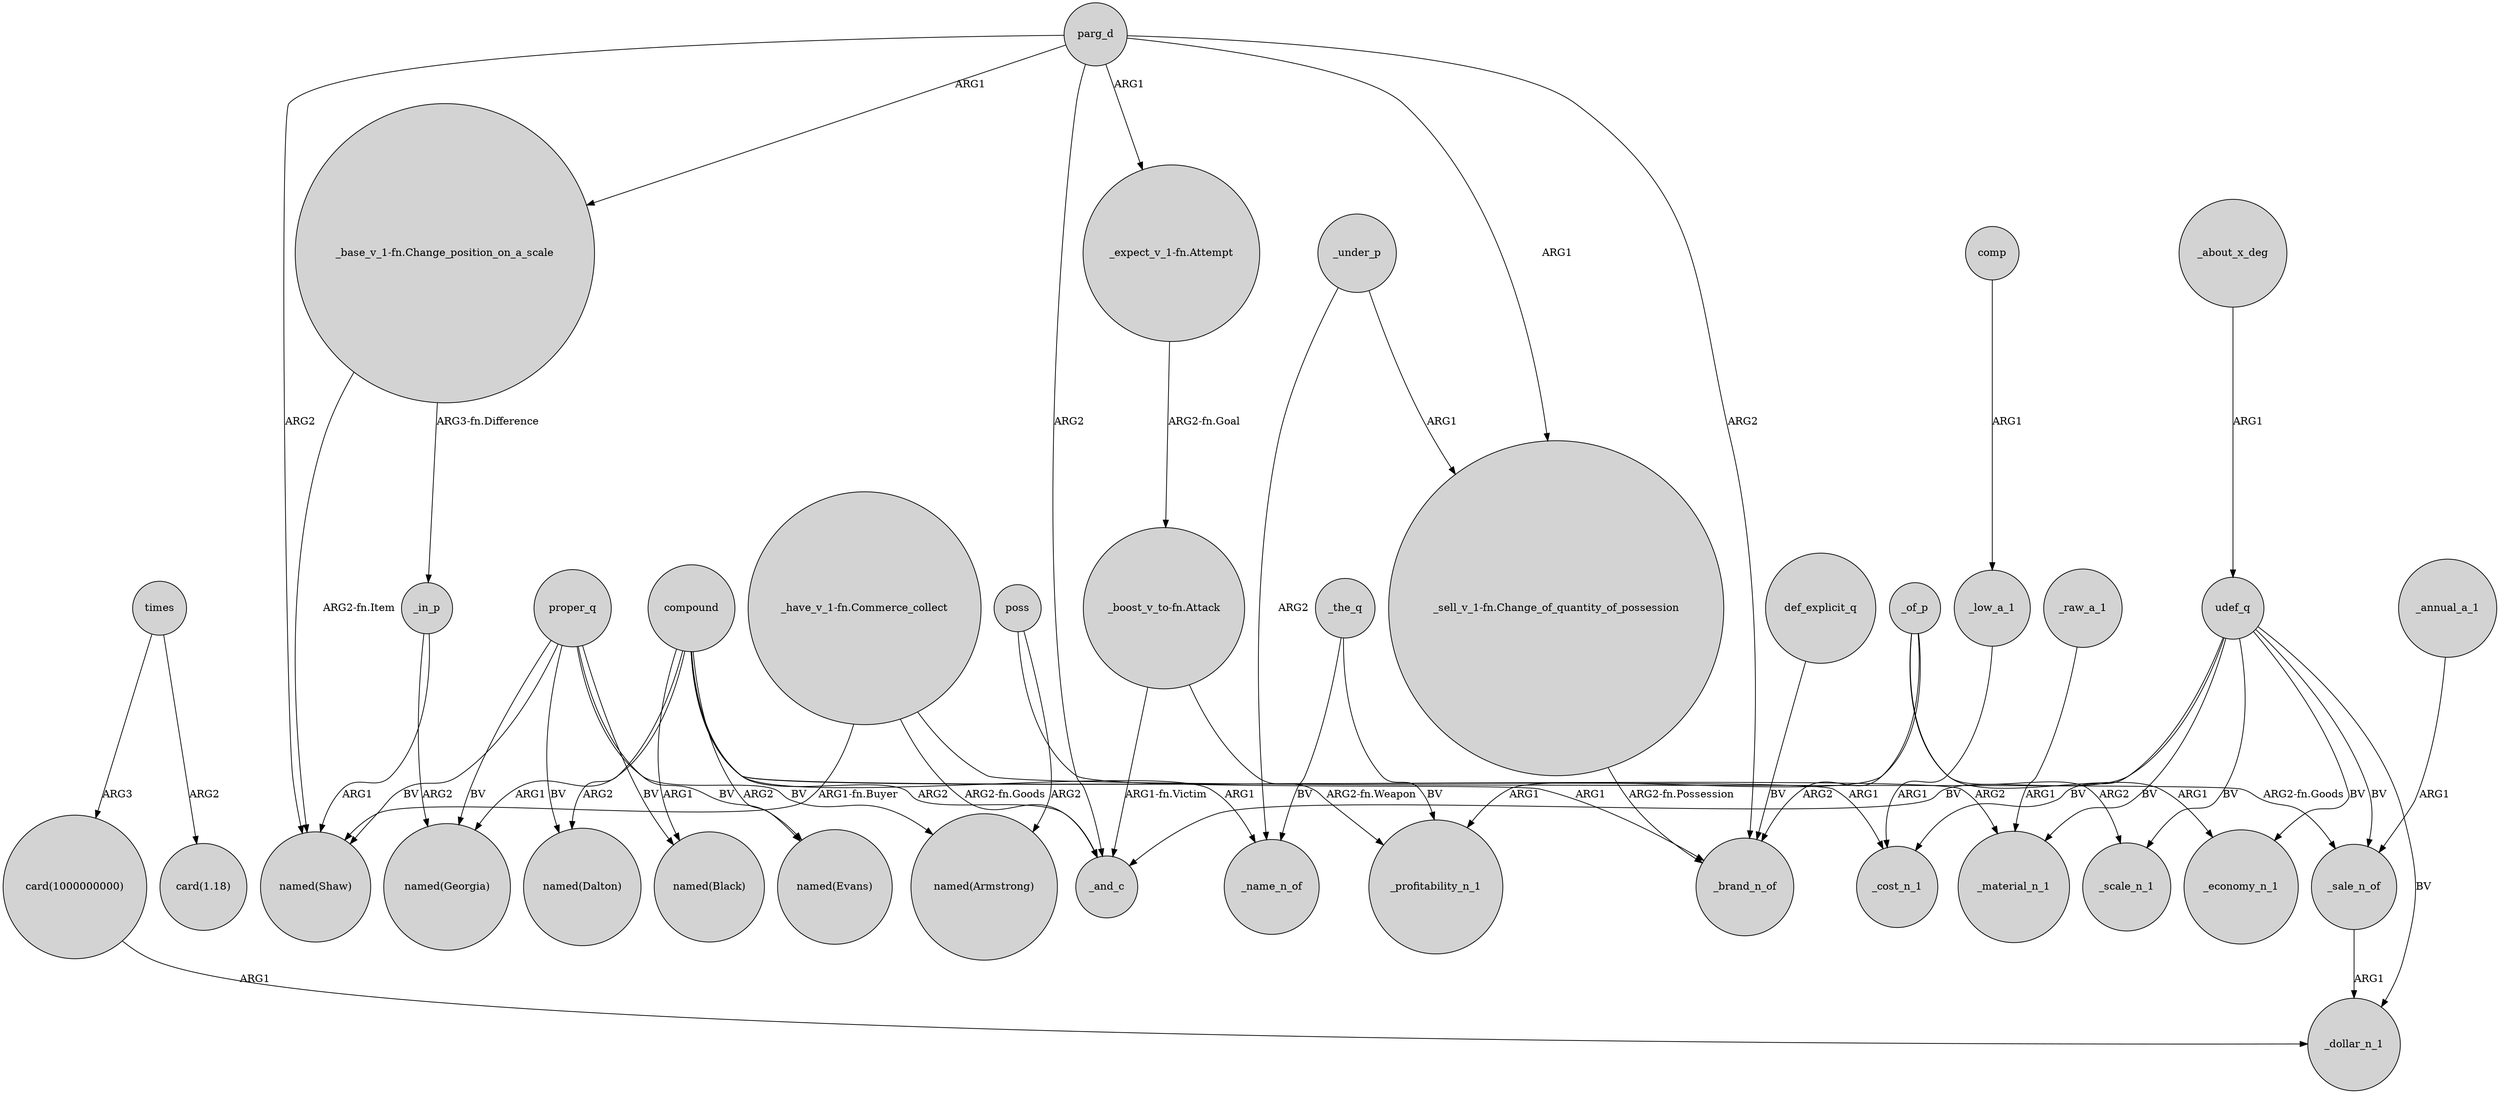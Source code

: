 digraph {
	node [shape=circle style=filled]
	"_have_v_1-fn.Commerce_collect" -> _sale_n_of [label="ARG2-fn.Goods"]
	poss -> "named(Armstrong)" [label=ARG2]
	_under_p -> _name_n_of [label=ARG2]
	"_have_v_1-fn.Commerce_collect" -> "named(Shaw)" [label="ARG1-fn.Buyer"]
	"card(1000000000)" -> _dollar_n_1 [label=ARG1]
	proper_q -> "named(Georgia)" [label=BV]
	times -> "card(1.18)" [label=ARG2]
	def_explicit_q -> _brand_n_of [label=BV]
	comp -> _low_a_1 [label=ARG1]
	parg_d -> "named(Shaw)" [label=ARG2]
	udef_q -> _material_n_1 [label=BV]
	parg_d -> "_base_v_1-fn.Change_position_on_a_scale" [label=ARG1]
	_in_p -> "named(Georgia)" [label=ARG2]
	udef_q -> _scale_n_1 [label=BV]
	proper_q -> "named(Dalton)" [label=BV]
	compound -> "named(Black)" [label=ARG1]
	"_have_v_1-fn.Commerce_collect" -> _and_c [label="ARG2-fn.Goods"]
	compound -> _name_n_of [label=ARG1]
	udef_q -> _sale_n_of [label=BV]
	udef_q -> _and_c [label=BV]
	times -> "card(1000000000)" [label=ARG3]
	compound -> "named(Dalton)" [label=ARG2]
	"_boost_v_to-fn.Attack" -> _and_c [label="ARG1-fn.Victim"]
	_the_q -> _profitability_n_1 [label=BV]
	parg_d -> "_sell_v_1-fn.Change_of_quantity_of_possession" [label=ARG1]
	compound -> _and_c [label=ARG2]
	"_boost_v_to-fn.Attack" -> _profitability_n_1 [label="ARG2-fn.Weapon"]
	_annual_a_1 -> _sale_n_of [label=ARG1]
	_about_x_deg -> udef_q [label=ARG1]
	parg_d -> _brand_n_of [label=ARG2]
	_in_p -> "named(Shaw)" [label=ARG1]
	_of_p -> _brand_n_of [label=ARG2]
	_of_p -> _economy_n_1 [label=ARG1]
	_of_p -> _profitability_n_1 [label=ARG1]
	"_expect_v_1-fn.Attempt" -> "_boost_v_to-fn.Attack" [label="ARG2-fn.Goal"]
	proper_q -> "named(Shaw)" [label=BV]
	proper_q -> "named(Black)" [label=BV]
	udef_q -> _economy_n_1 [label=BV]
	compound -> "named(Evans)" [label=ARG2]
	"_base_v_1-fn.Change_position_on_a_scale" -> "named(Shaw)" [label="ARG2-fn.Item"]
	compound -> _material_n_1 [label=ARG2]
	udef_q -> _dollar_n_1 [label=BV]
	proper_q -> "named(Evans)" [label=BV]
	_raw_a_1 -> _material_n_1 [label=ARG1]
	_under_p -> "_sell_v_1-fn.Change_of_quantity_of_possession" [label=ARG1]
	parg_d -> _and_c [label=ARG2]
	_of_p -> _scale_n_1 [label=ARG2]
	poss -> _brand_n_of [label=ARG1]
	_the_q -> _name_n_of [label=BV]
	compound -> "named(Georgia)" [label=ARG1]
	compound -> _cost_n_1 [label=ARG1]
	_low_a_1 -> _cost_n_1 [label=ARG1]
	_sale_n_of -> _dollar_n_1 [label=ARG1]
	"_sell_v_1-fn.Change_of_quantity_of_possession" -> _brand_n_of [label="ARG2-fn.Possession"]
	proper_q -> "named(Armstrong)" [label=BV]
	"_base_v_1-fn.Change_position_on_a_scale" -> _in_p [label="ARG3-fn.Difference"]
	parg_d -> "_expect_v_1-fn.Attempt" [label=ARG1]
	udef_q -> _cost_n_1 [label=BV]
}
